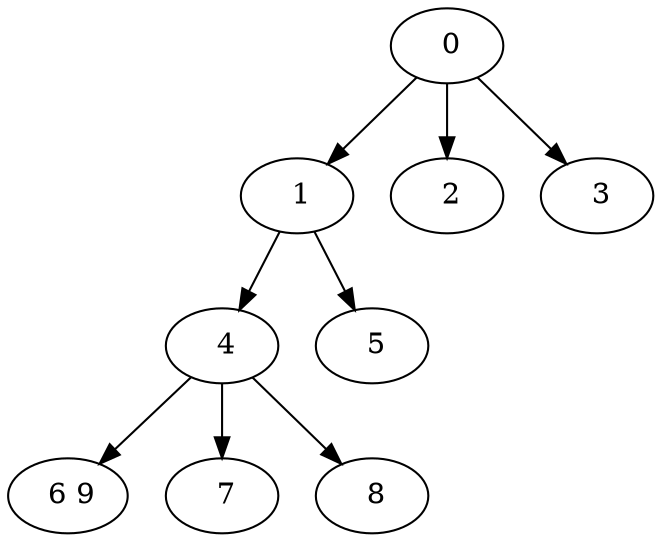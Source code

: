 digraph mytree {
" 0" -> " 1";
" 0" -> " 2";
" 0" -> " 3";
" 1" -> " 4";
" 1" -> " 5";
" 2";
" 4" -> " 6 9";
" 4" -> " 7";
" 4" -> " 8";
" 5";
" 6 9";
" 7";
" 8";
" 3";
}
